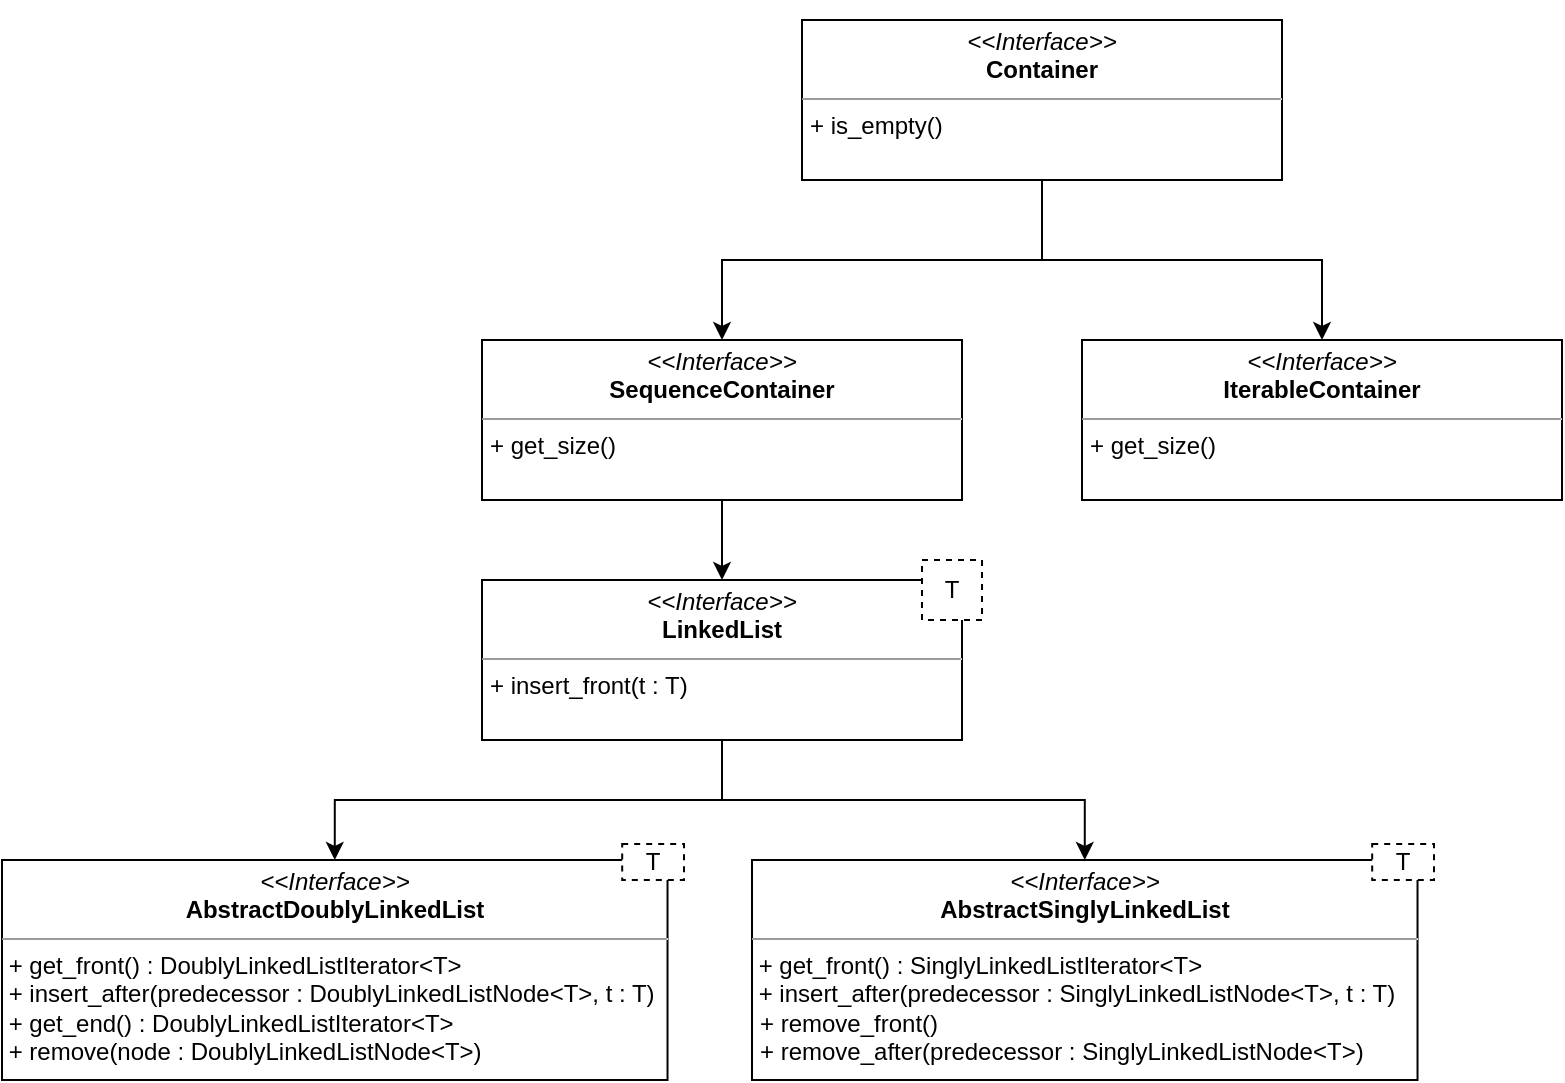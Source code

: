 <mxfile version="21.2.7" type="device">
  <diagram id="C5RBs43oDa-KdzZeNtuy" name="Page-1">
    <mxGraphModel dx="1435" dy="689" grid="1" gridSize="10" guides="1" tooltips="1" connect="1" arrows="1" fold="1" page="1" pageScale="1" pageWidth="827" pageHeight="1169" math="0" shadow="0">
      <root>
        <mxCell id="WIyWlLk6GJQsqaUBKTNV-0" />
        <mxCell id="WIyWlLk6GJQsqaUBKTNV-1" parent="WIyWlLk6GJQsqaUBKTNV-0" />
        <mxCell id="CXlaB07CgzBHS2xfi4aG-2" value="" style="group" parent="WIyWlLk6GJQsqaUBKTNV-1" vertex="1" connectable="0">
          <mxGeometry x="650" y="380" width="250" height="150" as="geometry" />
        </mxCell>
        <mxCell id="CXlaB07CgzBHS2xfi4aG-3" value="&lt;p style=&quot;margin:0px;margin-top:4px;text-align:center;&quot;&gt;&lt;i&gt;&amp;lt;&amp;lt;Interface&amp;gt;&amp;gt;&lt;/i&gt;&lt;br&gt;&lt;b&gt;LinkedList&lt;/b&gt;&lt;/p&gt;&lt;hr size=&quot;1&quot;&gt;&lt;p style=&quot;margin:0px;margin-left:4px;&quot;&gt;&lt;span style=&quot;background-color: initial;&quot;&gt;+ insert_front(t : T)&lt;/span&gt;&lt;br&gt;&lt;/p&gt;" style="verticalAlign=top;align=left;overflow=fill;fontSize=12;fontFamily=Helvetica;html=1;whiteSpace=wrap;" parent="CXlaB07CgzBHS2xfi4aG-2" vertex="1">
          <mxGeometry y="10" width="240" height="80" as="geometry" />
        </mxCell>
        <mxCell id="CXlaB07CgzBHS2xfi4aG-4" value="T" style="fontStyle=0;dashed=1;html=1;whiteSpace=wrap;" parent="CXlaB07CgzBHS2xfi4aG-2" vertex="1">
          <mxGeometry x="220" width="30" height="30" as="geometry" />
        </mxCell>
        <mxCell id="CXlaB07CgzBHS2xfi4aG-15" value="" style="group" parent="WIyWlLk6GJQsqaUBKTNV-1" vertex="1" connectable="0">
          <mxGeometry x="785" y="522" width="341" height="118" as="geometry" />
        </mxCell>
        <mxCell id="CXlaB07CgzBHS2xfi4aG-6" value="&lt;p style=&quot;margin:0px;margin-top:4px;text-align:center;&quot;&gt;&lt;i&gt;&amp;lt;&amp;lt;Interface&amp;gt;&amp;gt;&lt;/i&gt;&lt;br&gt;&lt;b style=&quot;border-color: var(--border-color);&quot;&gt;Abstract&lt;/b&gt;&lt;b&gt;SinglyLinkedList&lt;/b&gt;&lt;/p&gt;&lt;hr size=&quot;1&quot;&gt;&amp;nbsp;+ get_front() : SinglyLinkedListIterator&amp;lt;T&amp;gt;&lt;br&gt;&amp;nbsp;+ insert_after(predecessor : SinglyLinkedListNode&amp;lt;T&amp;gt;, t : T)&lt;b&gt;&lt;br&gt;&lt;/b&gt;&lt;p style=&quot;margin:0px;margin-left:4px;&quot;&gt;+ remove_front()&lt;/p&gt;&lt;p style=&quot;margin:0px;margin-left:4px;&quot;&gt;+ remove_after(predecessor : SinglyLinkedListNode&amp;lt;T&amp;gt;)&lt;/p&gt;" style="verticalAlign=top;align=left;overflow=fill;fontSize=12;fontFamily=Helvetica;html=1;whiteSpace=wrap;" parent="CXlaB07CgzBHS2xfi4aG-15" vertex="1">
          <mxGeometry y="8" width="332.758" height="110" as="geometry" />
        </mxCell>
        <mxCell id="CXlaB07CgzBHS2xfi4aG-14" value="T" style="fontStyle=0;dashed=1;html=1;whiteSpace=wrap;" parent="CXlaB07CgzBHS2xfi4aG-15" vertex="1">
          <mxGeometry x="310.094" width="30.906" height="18" as="geometry" />
        </mxCell>
        <mxCell id="CXlaB07CgzBHS2xfi4aG-20" style="edgeStyle=orthogonalEdgeStyle;rounded=0;orthogonalLoop=1;jettySize=auto;html=1;exitX=0.5;exitY=1;exitDx=0;exitDy=0;entryX=0.5;entryY=0;entryDx=0;entryDy=0;" parent="WIyWlLk6GJQsqaUBKTNV-1" source="CXlaB07CgzBHS2xfi4aG-3" target="CXlaB07CgzBHS2xfi4aG-6" edge="1">
          <mxGeometry relative="1" as="geometry" />
        </mxCell>
        <mxCell id="CXlaB07CgzBHS2xfi4aG-21" value="" style="group" parent="WIyWlLk6GJQsqaUBKTNV-1" vertex="1" connectable="0">
          <mxGeometry x="410" y="522" width="341" height="118" as="geometry" />
        </mxCell>
        <mxCell id="CXlaB07CgzBHS2xfi4aG-22" value="&lt;p style=&quot;margin:0px;margin-top:4px;text-align:center;&quot;&gt;&lt;i&gt;&amp;lt;&amp;lt;Interface&amp;gt;&amp;gt;&lt;/i&gt;&lt;br&gt;&lt;b&gt;AbstractDoublyLinkedList&lt;/b&gt;&lt;/p&gt;&lt;hr size=&quot;1&quot;&gt;&amp;nbsp;+ get_front() : DoublyLinkedListIterator&amp;lt;T&amp;gt;&lt;br&gt;&lt;div&gt;&amp;nbsp;+ insert_after(predecessor : DoublyLinkedListNode&amp;lt;T&amp;gt;, t : T)&lt;/div&gt;&lt;div&gt;&amp;nbsp;+ get_end() : DoublyLinkedListIterator&amp;lt;T&amp;gt;&lt;/div&gt;&lt;div&gt;&amp;nbsp;+ remove(node : DoublyLinkedListNode&amp;lt;T&amp;gt;)&lt;/div&gt;" style="verticalAlign=top;align=left;overflow=fill;fontSize=12;fontFamily=Helvetica;html=1;whiteSpace=wrap;" parent="CXlaB07CgzBHS2xfi4aG-21" vertex="1">
          <mxGeometry y="8" width="332.758" height="110" as="geometry" />
        </mxCell>
        <mxCell id="CXlaB07CgzBHS2xfi4aG-23" value="T" style="fontStyle=0;dashed=1;html=1;whiteSpace=wrap;" parent="CXlaB07CgzBHS2xfi4aG-21" vertex="1">
          <mxGeometry x="310.094" width="30.906" height="18" as="geometry" />
        </mxCell>
        <mxCell id="CXlaB07CgzBHS2xfi4aG-24" style="edgeStyle=orthogonalEdgeStyle;rounded=0;orthogonalLoop=1;jettySize=auto;html=1;exitX=0.5;exitY=1;exitDx=0;exitDy=0;entryX=0.5;entryY=0;entryDx=0;entryDy=0;" parent="WIyWlLk6GJQsqaUBKTNV-1" source="CXlaB07CgzBHS2xfi4aG-3" target="CXlaB07CgzBHS2xfi4aG-22" edge="1">
          <mxGeometry relative="1" as="geometry" />
        </mxCell>
        <mxCell id="F7L3Wi_2rDQcntZLkl6b-0" value="" style="group" parent="WIyWlLk6GJQsqaUBKTNV-1" vertex="1" connectable="0">
          <mxGeometry x="650" y="260" width="250" height="150" as="geometry" />
        </mxCell>
        <mxCell id="F7L3Wi_2rDQcntZLkl6b-1" value="&lt;p style=&quot;margin:0px;margin-top:4px;text-align:center;&quot;&gt;&lt;i&gt;&amp;lt;&amp;lt;Interface&amp;gt;&amp;gt;&lt;/i&gt;&lt;br&gt;&lt;b&gt;SequenceContainer&lt;/b&gt;&lt;/p&gt;&lt;hr size=&quot;1&quot;&gt;&lt;p style=&quot;margin:0px;margin-left:4px;&quot;&gt;+ get_size()&amp;nbsp;&lt;/p&gt;" style="verticalAlign=top;align=left;overflow=fill;fontSize=12;fontFamily=Helvetica;html=1;whiteSpace=wrap;" parent="F7L3Wi_2rDQcntZLkl6b-0" vertex="1">
          <mxGeometry y="10" width="240" height="80" as="geometry" />
        </mxCell>
        <mxCell id="F7L3Wi_2rDQcntZLkl6b-4" style="edgeStyle=orthogonalEdgeStyle;rounded=0;orthogonalLoop=1;jettySize=auto;html=1;exitX=0.5;exitY=1;exitDx=0;exitDy=0;entryX=0.5;entryY=0;entryDx=0;entryDy=0;" parent="WIyWlLk6GJQsqaUBKTNV-1" source="F7L3Wi_2rDQcntZLkl6b-1" target="CXlaB07CgzBHS2xfi4aG-3" edge="1">
          <mxGeometry relative="1" as="geometry" />
        </mxCell>
        <mxCell id="O-nfP3FI_-4oS2DhcNt1-0" value="" style="group" vertex="1" connectable="0" parent="WIyWlLk6GJQsqaUBKTNV-1">
          <mxGeometry x="810" y="100" width="250" height="150" as="geometry" />
        </mxCell>
        <mxCell id="O-nfP3FI_-4oS2DhcNt1-1" value="&lt;p style=&quot;margin:0px;margin-top:4px;text-align:center;&quot;&gt;&lt;i&gt;&amp;lt;&amp;lt;Interface&amp;gt;&amp;gt;&lt;/i&gt;&lt;br&gt;&lt;b&gt;Container&lt;/b&gt;&lt;/p&gt;&lt;hr size=&quot;1&quot;&gt;&lt;p style=&quot;margin:0px;margin-left:4px;&quot;&gt;&lt;span style=&quot;background-color: initial;&quot;&gt;+ is_empty()&lt;/span&gt;&lt;br&gt;&lt;/p&gt;" style="verticalAlign=top;align=left;overflow=fill;fontSize=12;fontFamily=Helvetica;html=1;whiteSpace=wrap;" vertex="1" parent="O-nfP3FI_-4oS2DhcNt1-0">
          <mxGeometry y="10" width="240" height="80" as="geometry" />
        </mxCell>
        <mxCell id="O-nfP3FI_-4oS2DhcNt1-2" style="edgeStyle=orthogonalEdgeStyle;rounded=0;orthogonalLoop=1;jettySize=auto;html=1;exitX=0.5;exitY=1;exitDx=0;exitDy=0;entryX=0.5;entryY=0;entryDx=0;entryDy=0;" edge="1" parent="WIyWlLk6GJQsqaUBKTNV-1" source="O-nfP3FI_-4oS2DhcNt1-1" target="F7L3Wi_2rDQcntZLkl6b-1">
          <mxGeometry relative="1" as="geometry" />
        </mxCell>
        <mxCell id="O-nfP3FI_-4oS2DhcNt1-4" value="&lt;p style=&quot;margin:0px;margin-top:4px;text-align:center;&quot;&gt;&lt;i&gt;&amp;lt;&amp;lt;Interface&amp;gt;&amp;gt;&lt;/i&gt;&lt;br&gt;&lt;b&gt;IterableContainer&lt;/b&gt;&lt;br&gt;&lt;/p&gt;&lt;hr size=&quot;1&quot;&gt;&lt;p style=&quot;margin:0px;margin-left:4px;&quot;&gt;+ get_size()&amp;nbsp;&lt;/p&gt;" style="verticalAlign=top;align=left;overflow=fill;fontSize=12;fontFamily=Helvetica;html=1;whiteSpace=wrap;" vertex="1" parent="WIyWlLk6GJQsqaUBKTNV-1">
          <mxGeometry x="950" y="270" width="240" height="80" as="geometry" />
        </mxCell>
        <mxCell id="O-nfP3FI_-4oS2DhcNt1-5" style="edgeStyle=orthogonalEdgeStyle;rounded=0;orthogonalLoop=1;jettySize=auto;html=1;exitX=0.5;exitY=1;exitDx=0;exitDy=0;entryX=0.5;entryY=0;entryDx=0;entryDy=0;" edge="1" parent="WIyWlLk6GJQsqaUBKTNV-1" source="O-nfP3FI_-4oS2DhcNt1-1" target="O-nfP3FI_-4oS2DhcNt1-4">
          <mxGeometry relative="1" as="geometry" />
        </mxCell>
      </root>
    </mxGraphModel>
  </diagram>
</mxfile>
